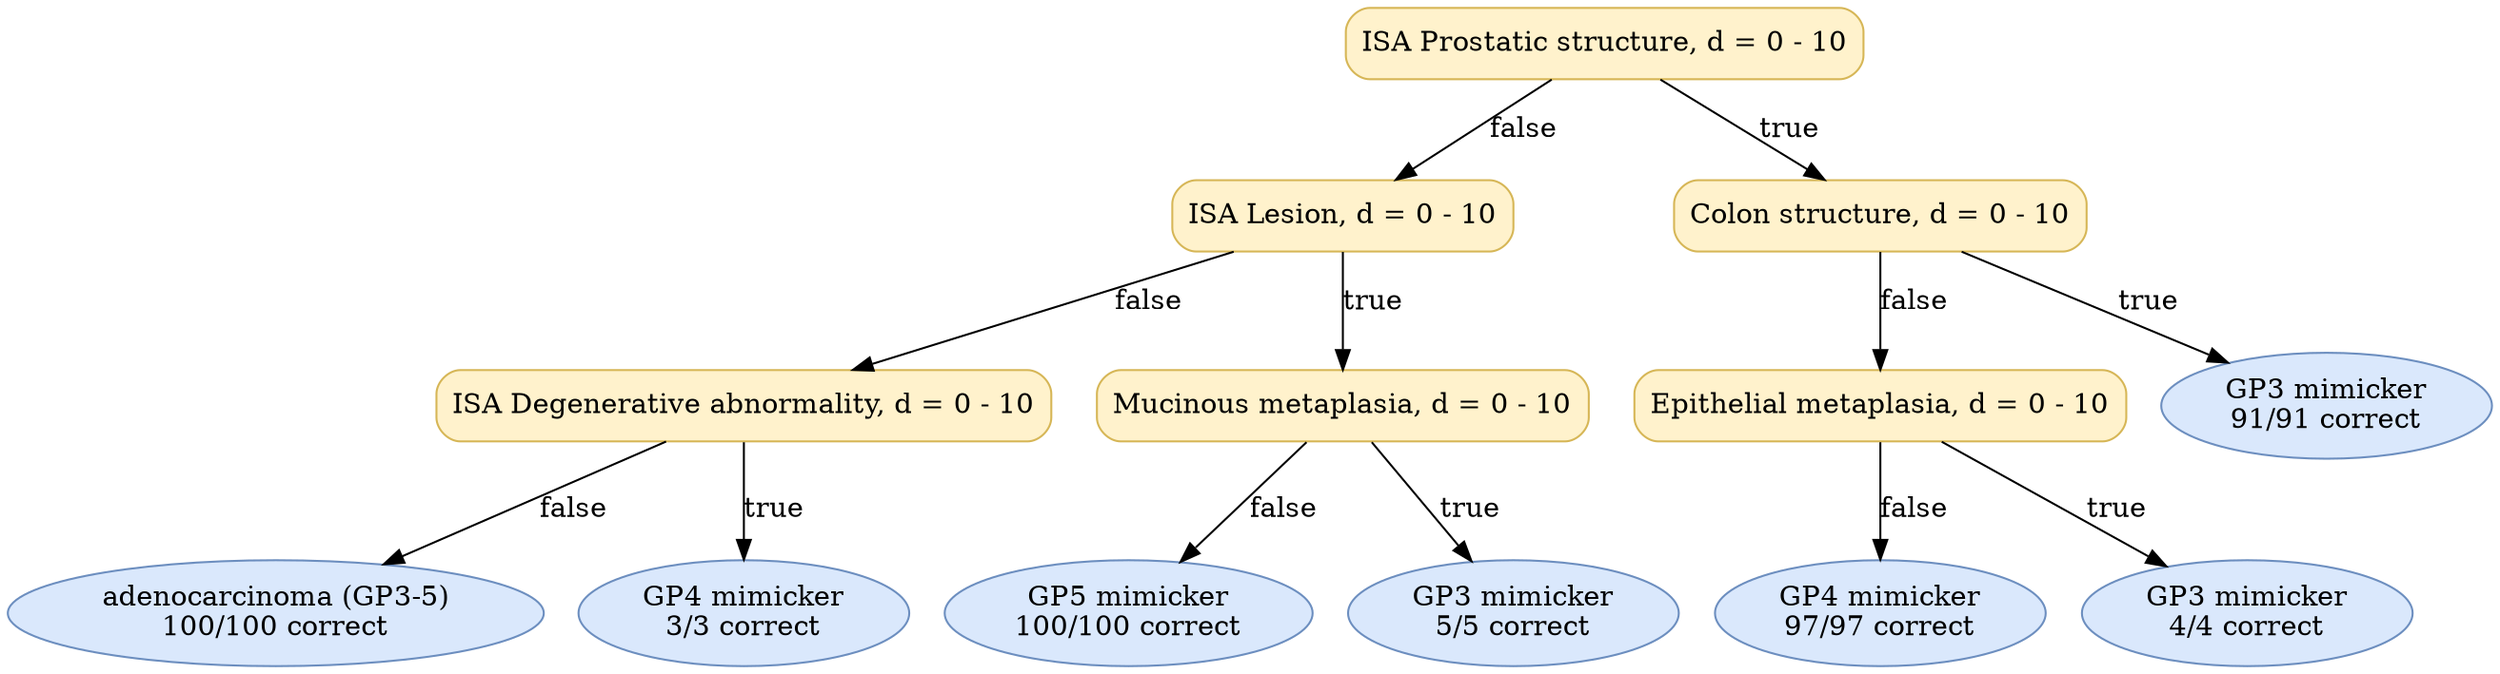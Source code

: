 digraph "DT" {
fontname="Times-Roman";
label="";
node [fontname="Times-Roman"];
Node1 [color="#D6B656", fillcolor="#FFF2CC", label="ISA Prostatic structure, d = 0 - 10", shape="box", style="rounded,filled"];
Node2 [color="#D6B656", fillcolor="#FFF2CC", label="ISA Lesion, d = 0 - 10", shape="box", style="rounded,filled"];
Node3 [color="#D6B656", fillcolor="#FFF2CC", label="ISA Degenerative abnormality, d = 0 - 10", shape="box", style="rounded,filled"];
Node4 [color="#6C8EBF", fillcolor="#DAE8FC", label=<adenocarcinoma (GP3-5)<br/>100/100 correct>, shape="ellipse", style="rounded,filled"];
Node5 [color="#6C8EBF", fillcolor="#DAE8FC", label=<GP4 mimicker<br/>3/3 correct>, shape="ellipse", style="rounded,filled"];
Node6 [color="#D6B656", fillcolor="#FFF2CC", label="Mucinous metaplasia, d = 0 - 10", shape="box", style="rounded,filled"];
Node7 [color="#6C8EBF", fillcolor="#DAE8FC", label=<GP5 mimicker<br/>100/100 correct>, shape="ellipse", style="rounded,filled"];
Node8 [color="#6C8EBF", fillcolor="#DAE8FC", label=<GP3 mimicker<br/>5/5 correct>, shape="ellipse", style="rounded,filled"];
Node9 [color="#D6B656", fillcolor="#FFF2CC", label="Colon structure, d = 0 - 10", shape="box", style="rounded,filled"];
Node10 [color="#D6B656", fillcolor="#FFF2CC", label="Epithelial metaplasia, d = 0 - 10", shape="box", style="rounded,filled"];
Node11 [color="#6C8EBF", fillcolor="#DAE8FC", label=<GP4 mimicker<br/>97/97 correct>, shape="ellipse", style="rounded,filled"];
Node12 [color="#6C8EBF", fillcolor="#DAE8FC", label=<GP3 mimicker<br/>4/4 correct>, shape="ellipse", style="rounded,filled"];
Node13 [color="#6C8EBF", fillcolor="#DAE8FC", label=<GP3 mimicker<br/>91/91 correct>, shape="ellipse", style="rounded,filled"];
Node1 -> Node2  [key=0, label="false"];
Node1 -> Node9  [key=0, label="true"];
Node2 -> Node3  [key=0, label="false"];
Node2 -> Node6  [key=0, label="true"];
Node3 -> Node4  [key=0, label="false"];
Node3 -> Node5  [key=0, label="true"];
Node6 -> Node7  [key=0, label="false"];
Node6 -> Node8  [key=0, label="true"];
Node9 -> Node10  [key=0, label="false"];
Node9 -> Node13  [key=0, label="true"];
Node10 -> Node11  [key=0, label="false"];
Node10 -> Node12  [key=0, label="true"];
}
